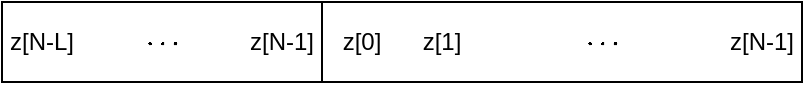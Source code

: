 <mxfile version="25.0.1">
  <diagram name="Page-1" id="jHZRVIaTcb_noFVKRRd8">
    <mxGraphModel dx="910" dy="440" grid="1" gridSize="10" guides="1" tooltips="1" connect="1" arrows="1" fold="1" page="1" pageScale="1" pageWidth="850" pageHeight="1100" math="1" shadow="0">
      <root>
        <mxCell id="0" />
        <mxCell id="1" parent="0" />
        <mxCell id="VsV8L86roVrXqSw0Zf7p-10" value="" style="group" vertex="1" connectable="0" parent="1">
          <mxGeometry x="120" y="80" width="400" height="40" as="geometry" />
        </mxCell>
        <mxCell id="VsV8L86roVrXqSw0Zf7p-1" value="" style="rounded=0;whiteSpace=wrap;html=1;" vertex="1" parent="VsV8L86roVrXqSw0Zf7p-10">
          <mxGeometry x="160" width="240" height="40" as="geometry" />
        </mxCell>
        <mxCell id="VsV8L86roVrXqSw0Zf7p-3" value="z[0]" style="rounded=0;whiteSpace=wrap;html=1;strokeColor=none;fillColor=none;" vertex="1" parent="VsV8L86roVrXqSw0Zf7p-10">
          <mxGeometry x="160" width="40" height="40" as="geometry" />
        </mxCell>
        <mxCell id="VsV8L86roVrXqSw0Zf7p-2" value="" style="rounded=0;whiteSpace=wrap;html=1;" vertex="1" parent="VsV8L86roVrXqSw0Zf7p-10">
          <mxGeometry width="160" height="40" as="geometry" />
        </mxCell>
        <mxCell id="VsV8L86roVrXqSw0Zf7p-4" value="z[1]" style="rounded=0;whiteSpace=wrap;html=1;strokeColor=none;fillColor=none;" vertex="1" parent="VsV8L86roVrXqSw0Zf7p-10">
          <mxGeometry x="200" width="40" height="40" as="geometry" />
        </mxCell>
        <mxCell id="VsV8L86roVrXqSw0Zf7p-5" value="z[N-1]" style="rounded=0;whiteSpace=wrap;html=1;strokeColor=none;fillColor=none;" vertex="1" parent="VsV8L86roVrXqSw0Zf7p-10">
          <mxGeometry x="360" width="40" height="40" as="geometry" />
        </mxCell>
        <mxCell id="VsV8L86roVrXqSw0Zf7p-6" value="z[N-1]" style="rounded=0;whiteSpace=wrap;html=1;strokeColor=none;fillColor=none;" vertex="1" parent="VsV8L86roVrXqSw0Zf7p-10">
          <mxGeometry x="120" width="40" height="40" as="geometry" />
        </mxCell>
        <mxCell id="VsV8L86roVrXqSw0Zf7p-7" value="z[N-L]" style="rounded=0;whiteSpace=wrap;html=1;strokeColor=none;fillColor=none;" vertex="1" parent="VsV8L86roVrXqSw0Zf7p-10">
          <mxGeometry width="40" height="40" as="geometry" />
        </mxCell>
        <mxCell id="VsV8L86roVrXqSw0Zf7p-8" value="$$\cdots$$" style="rounded=0;whiteSpace=wrap;html=1;strokeColor=none;fillColor=none;" vertex="1" parent="VsV8L86roVrXqSw0Zf7p-10">
          <mxGeometry x="240" width="120" height="40" as="geometry" />
        </mxCell>
        <mxCell id="VsV8L86roVrXqSw0Zf7p-9" value="$$\cdots$$" style="rounded=0;whiteSpace=wrap;html=1;strokeColor=none;fillColor=none;" vertex="1" parent="VsV8L86roVrXqSw0Zf7p-10">
          <mxGeometry x="40" width="80" height="40" as="geometry" />
        </mxCell>
      </root>
    </mxGraphModel>
  </diagram>
</mxfile>
